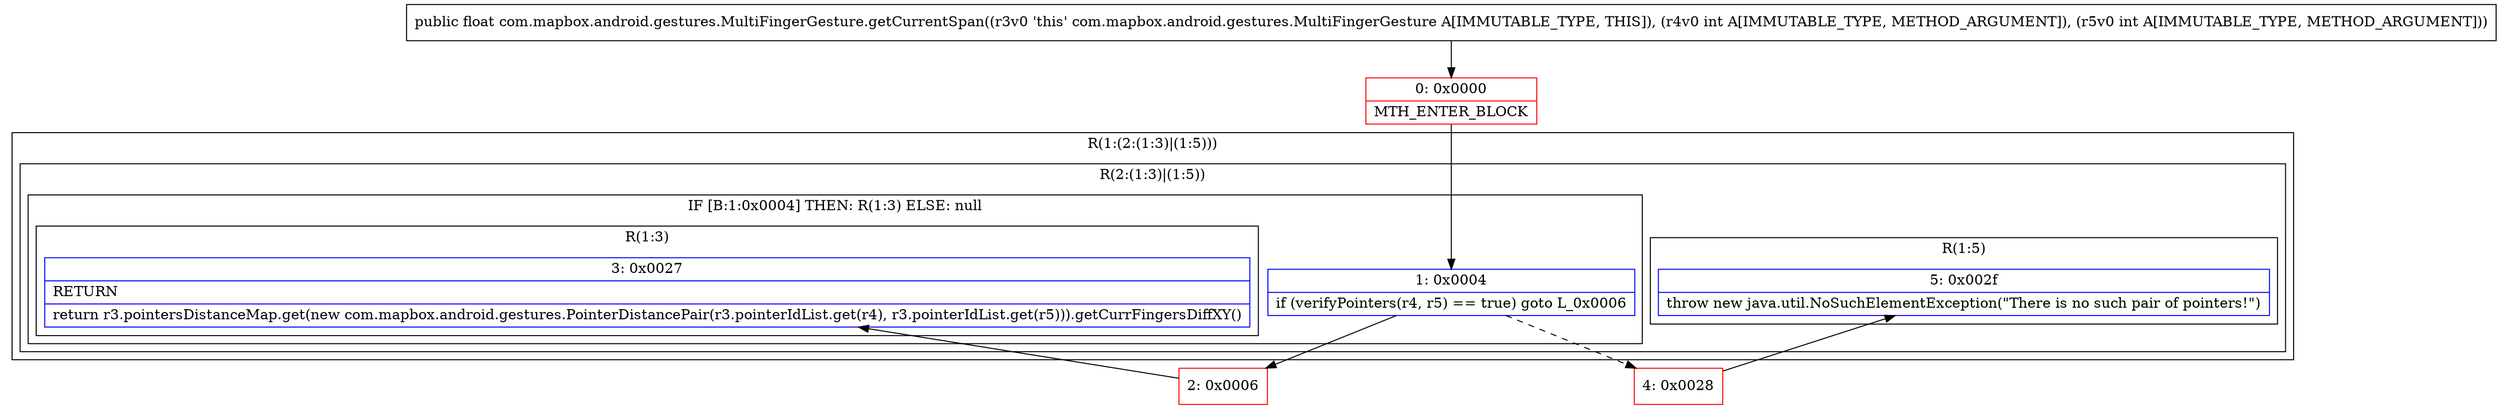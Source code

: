 digraph "CFG forcom.mapbox.android.gestures.MultiFingerGesture.getCurrentSpan(II)F" {
subgraph cluster_Region_1295495807 {
label = "R(1:(2:(1:3)|(1:5)))";
node [shape=record,color=blue];
subgraph cluster_Region_781630661 {
label = "R(2:(1:3)|(1:5))";
node [shape=record,color=blue];
subgraph cluster_IfRegion_1974656885 {
label = "IF [B:1:0x0004] THEN: R(1:3) ELSE: null";
node [shape=record,color=blue];
Node_1 [shape=record,label="{1\:\ 0x0004|if (verifyPointers(r4, r5) == true) goto L_0x0006\l}"];
subgraph cluster_Region_177059781 {
label = "R(1:3)";
node [shape=record,color=blue];
Node_3 [shape=record,label="{3\:\ 0x0027|RETURN\l|return r3.pointersDistanceMap.get(new com.mapbox.android.gestures.PointerDistancePair(r3.pointerIdList.get(r4), r3.pointerIdList.get(r5))).getCurrFingersDiffXY()\l}"];
}
}
subgraph cluster_Region_2052675745 {
label = "R(1:5)";
node [shape=record,color=blue];
Node_5 [shape=record,label="{5\:\ 0x002f|throw new java.util.NoSuchElementException(\"There is no such pair of pointers!\")\l}"];
}
}
}
Node_0 [shape=record,color=red,label="{0\:\ 0x0000|MTH_ENTER_BLOCK\l}"];
Node_2 [shape=record,color=red,label="{2\:\ 0x0006}"];
Node_4 [shape=record,color=red,label="{4\:\ 0x0028}"];
MethodNode[shape=record,label="{public float com.mapbox.android.gestures.MultiFingerGesture.getCurrentSpan((r3v0 'this' com.mapbox.android.gestures.MultiFingerGesture A[IMMUTABLE_TYPE, THIS]), (r4v0 int A[IMMUTABLE_TYPE, METHOD_ARGUMENT]), (r5v0 int A[IMMUTABLE_TYPE, METHOD_ARGUMENT])) }"];
MethodNode -> Node_0;
Node_1 -> Node_2;
Node_1 -> Node_4[style=dashed];
Node_0 -> Node_1;
Node_2 -> Node_3;
Node_4 -> Node_5;
}

